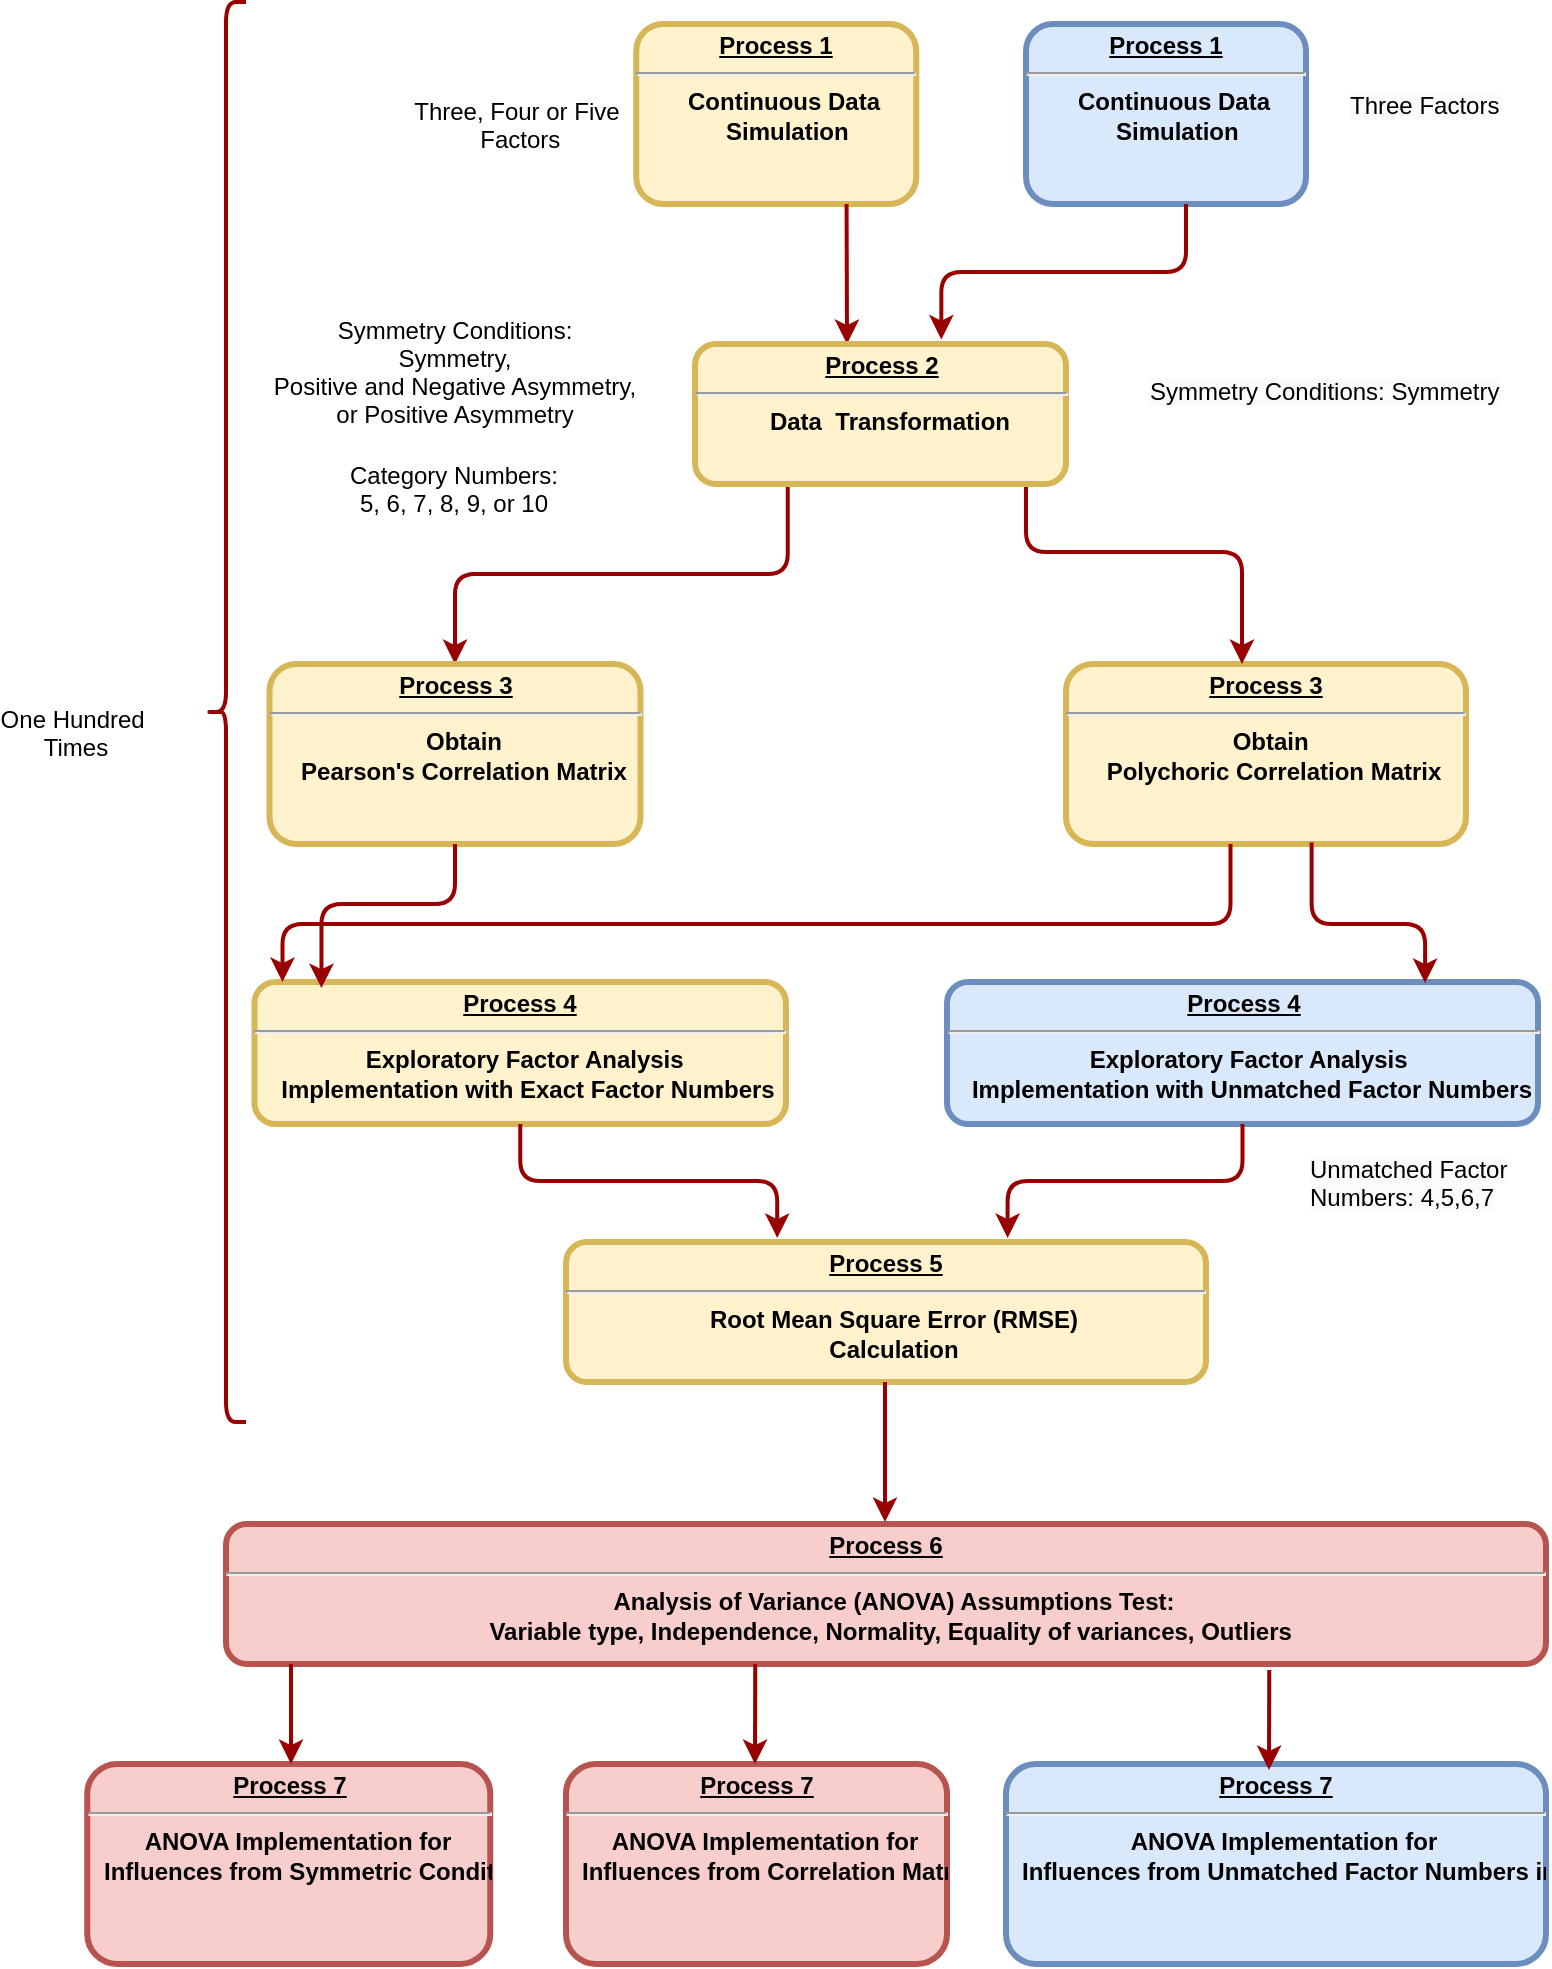 <mxfile version="24.8.6">
  <diagram name="Page-1" id="c7558073-3199-34d8-9f00-42111426c3f3">
    <mxGraphModel dx="2049" dy="1054" grid="1" gridSize="10" guides="1" tooltips="1" connect="1" arrows="1" fold="1" page="1" pageScale="1" pageWidth="826" pageHeight="1169" background="none" math="0" shadow="0">
      <root>
        <mxCell id="0" />
        <mxCell id="1" parent="0" />
        <mxCell id="2" value="&lt;p style=&quot;margin: 0px; margin-top: 4px; text-align: center; text-decoration: underline;&quot;&gt;&lt;strong&gt;Process 1&lt;/strong&gt;&lt;/p&gt;&lt;hr&gt;&lt;p style=&quot;margin: 0px; margin-left: 8px;&quot;&gt;Continuous Data&lt;/p&gt;&lt;p style=&quot;margin: 0px; margin-left: 8px;&quot;&gt;&amp;nbsp;Simulation&lt;/p&gt;" style="verticalAlign=middle;align=center;overflow=fill;fontSize=12;fontFamily=Helvetica;html=1;rounded=1;fontStyle=1;strokeWidth=3;fillColor=#fff2cc;movable=1;resizable=1;rotatable=1;deletable=1;editable=1;locked=0;connectable=1;strokeColor=#d6b656;fontColor=default;" parent="1" vertex="1">
          <mxGeometry x="345.13" y="120" width="140" height="90" as="geometry" />
        </mxCell>
        <mxCell id="52" value="Symmetry Conditions:&#xa;Symmetry,&#xa;Positive and Negative Asymmetry,&#xa;or Positive Asymmetry" style="text;spacingTop=-5;align=center;movable=1;resizable=1;rotatable=1;deletable=1;editable=1;locked=0;connectable=1;" parent="1" vertex="1">
          <mxGeometry x="194.5" y="264.25" width="120" height="39" as="geometry" />
        </mxCell>
        <mxCell id="53" value="Three, Four or Five &#xa;Factors" style="text;spacingTop=-5;align=center;movable=1;resizable=1;rotatable=1;deletable=1;editable=1;locked=0;connectable=1;" parent="1" vertex="1">
          <mxGeometry x="272.13" y="155" width="30" height="20" as="geometry" />
        </mxCell>
        <mxCell id="wHd7kruqhAD8kls0SVE1-96" value="" style="shape=curlyBracket;whiteSpace=wrap;html=1;rounded=1;labelPosition=left;verticalLabelPosition=middle;align=center;verticalAlign=middle;strokeColor=#990000;strokeWidth=2;fontFamily=Helvetica;fontSize=11;fontColor=default;labelBackgroundColor=default;movable=1;resizable=1;rotatable=1;deletable=1;editable=1;locked=0;connectable=1;" parent="1" vertex="1">
          <mxGeometry x="130" y="109" width="20" height="710" as="geometry" />
        </mxCell>
        <mxCell id="wHd7kruqhAD8kls0SVE1-99" value="Category Numbers:&#xa;5, 6, 7, 8, 9, or 10" style="text;spacingTop=-5;align=center;movable=1;resizable=1;rotatable=1;deletable=1;editable=1;locked=0;connectable=1;" parent="1" vertex="1">
          <mxGeometry x="194" y="336.75" width="120" height="39" as="geometry" />
        </mxCell>
        <mxCell id="wHd7kruqhAD8kls0SVE1-100" value="&lt;p style=&quot;margin: 0px; margin-top: 4px; text-align: center; text-decoration: underline;&quot;&gt;&lt;strong&gt;Process 3&lt;br&gt;&lt;/strong&gt;&lt;/p&gt;&lt;hr&gt;&lt;p style=&quot;margin: 0px; margin-left: 8px;&quot;&gt;Obtain&amp;nbsp;&lt;/p&gt;&lt;p style=&quot;margin: 0px; margin-left: 8px;&quot;&gt;Polychoric&amp;nbsp;&lt;span style=&quot;background-color: initial;&quot;&gt;Correlation Matrix&lt;/span&gt;&lt;/p&gt;" style="verticalAlign=middle;align=center;overflow=fill;fontSize=12;fontFamily=Helvetica;html=1;rounded=1;fontStyle=1;strokeWidth=3;fillColor=#fff2cc;movable=1;resizable=1;rotatable=1;deletable=1;editable=1;locked=0;connectable=1;strokeColor=#d6b656;" parent="1" vertex="1">
          <mxGeometry x="560" y="440" width="200" height="90" as="geometry" />
        </mxCell>
        <mxCell id="wHd7kruqhAD8kls0SVE1-101" value="" style="edgeStyle=elbowEdgeStyle;strokeColor=#990000;strokeWidth=2;movable=1;resizable=1;rotatable=1;deletable=1;editable=1;locked=0;connectable=1;elbow=vertical;exitX=0.25;exitY=1;exitDx=0;exitDy=0;entryX=0.5;entryY=0;entryDx=0;entryDy=0;" parent="1" edge="1" target="wHd7kruqhAD8kls0SVE1-102" source="v2MUcGE89Ml7lQgGmUv9-57">
          <mxGeometry width="100" height="100" relative="1" as="geometry">
            <mxPoint x="426.25" y="330" as="sourcePoint" />
            <mxPoint x="240" y="444" as="targetPoint" />
          </mxGeometry>
        </mxCell>
        <mxCell id="wHd7kruqhAD8kls0SVE1-102" value="&lt;p style=&quot;margin: 0px; margin-top: 4px; text-align: center; text-decoration: underline;&quot;&gt;&lt;strong&gt;Process 3&lt;br&gt;&lt;/strong&gt;&lt;/p&gt;&lt;hr&gt;&lt;p style=&quot;margin: 0px; margin-left: 8px;&quot;&gt;Obtain&lt;/p&gt;&lt;p style=&quot;margin: 0px; margin-left: 8px;&quot;&gt;Pearson&#39;s Correlation Matrix&lt;/p&gt;" style="verticalAlign=middle;align=center;overflow=fill;fontSize=12;fontFamily=Helvetica;html=1;rounded=1;fontStyle=1;strokeWidth=3;fillColor=#fff2cc;movable=1;resizable=1;rotatable=1;deletable=1;editable=1;locked=0;connectable=1;strokeColor=#d6b656;" parent="1" vertex="1">
          <mxGeometry x="161.75" y="440" width="185.5" height="90" as="geometry" />
        </mxCell>
        <mxCell id="wHd7kruqhAD8kls0SVE1-108" value="&lt;p style=&quot;margin: 0px; margin-top: 4px; text-align: center; text-decoration: underline;&quot;&gt;&lt;strong&gt;Process 4&lt;br&gt;&lt;/strong&gt;&lt;/p&gt;&lt;hr&gt;&lt;p style=&quot;margin: 0px; margin-left: 8px;&quot;&gt;Exploratory Factor Analysis&amp;nbsp;&lt;/p&gt;&lt;p style=&quot;margin: 0px; margin-left: 8px;&quot;&gt;Implementation with Exact Factor Numbers&lt;/p&gt;" style="verticalAlign=middle;align=center;overflow=fill;fontSize=12;fontFamily=Helvetica;html=1;rounded=1;fontStyle=1;strokeWidth=3;fillColor=#fff2cc;movable=1;resizable=1;rotatable=1;deletable=1;editable=1;locked=0;connectable=1;strokeColor=#d6b656;" parent="1" vertex="1">
          <mxGeometry x="154.25" y="599" width="265.75" height="71" as="geometry" />
        </mxCell>
        <mxCell id="wHd7kruqhAD8kls0SVE1-109" value="One Hundred &#xa;Times" style="text;spacingTop=-5;align=center;movable=1;resizable=1;rotatable=1;deletable=1;editable=1;locked=0;connectable=1;" parent="1" vertex="1">
          <mxGeometry x="50" y="459" width="30" height="20" as="geometry" />
        </mxCell>
        <mxCell id="wHd7kruqhAD8kls0SVE1-113" value="" style="edgeStyle=elbowEdgeStyle;elbow=vertical;strokeColor=#990000;strokeWidth=2;movable=1;resizable=1;rotatable=1;deletable=1;editable=1;locked=0;connectable=1;entryX=0.126;entryY=0.043;entryDx=0;entryDy=0;entryPerimeter=0;exitX=0.5;exitY=1;exitDx=0;exitDy=0;" parent="1" target="wHd7kruqhAD8kls0SVE1-108" edge="1" source="wHd7kruqhAD8kls0SVE1-102">
          <mxGeometry width="100" height="100" relative="1" as="geometry">
            <mxPoint x="700.5" y="539" as="sourcePoint" />
            <mxPoint x="700" y="599" as="targetPoint" />
            <Array as="points">
              <mxPoint x="200" y="560" />
            </Array>
          </mxGeometry>
        </mxCell>
        <mxCell id="wHd7kruqhAD8kls0SVE1-115" value="&lt;p style=&quot;margin: 0px; margin-top: 4px; text-align: center; text-decoration: underline;&quot;&gt;&lt;strong&gt;Process 5&lt;br&gt;&lt;/strong&gt;&lt;/p&gt;&lt;hr&gt;&lt;p style=&quot;margin: 0px; margin-left: 8px;&quot;&gt;Root Mean Square Error (RMSE)&lt;/p&gt;&lt;p style=&quot;margin: 0px; margin-left: 8px;&quot;&gt;Calculation&lt;/p&gt;" style="verticalAlign=middle;align=center;overflow=fill;fontSize=12;fontFamily=Helvetica;html=1;rounded=1;fontStyle=1;strokeWidth=3;fillColor=#fff2cc;movable=1;resizable=1;rotatable=1;deletable=1;editable=1;locked=0;connectable=1;strokeColor=#d6b656;fontColor=default;" parent="1" vertex="1">
          <mxGeometry x="310" y="729" width="320" height="70" as="geometry" />
        </mxCell>
        <mxCell id="wHd7kruqhAD8kls0SVE1-117" value="" style="edgeStyle=elbowEdgeStyle;elbow=vertical;strokeColor=#990000;strokeWidth=2;movable=1;resizable=1;rotatable=1;deletable=1;editable=1;locked=0;connectable=1;entryX=0.134;entryY=-0.061;entryDx=0;entryDy=0;entryPerimeter=0;exitX=0.5;exitY=1;exitDx=0;exitDy=0;" parent="1" edge="1">
          <mxGeometry width="100" height="100" relative="1" as="geometry">
            <mxPoint x="642.25" y="530" as="sourcePoint" />
            <mxPoint x="168.25" y="599.0" as="targetPoint" />
            <Array as="points">
              <mxPoint x="202.25" y="570" />
            </Array>
          </mxGeometry>
        </mxCell>
        <mxCell id="wHd7kruqhAD8kls0SVE1-118" value="" style="edgeStyle=elbowEdgeStyle;elbow=vertical;strokeColor=#990000;strokeWidth=2;movable=1;resizable=1;rotatable=1;deletable=1;editable=1;locked=0;connectable=1;exitX=0.5;exitY=1;exitDx=0;exitDy=0;entryX=0.33;entryY=-0.029;entryDx=0;entryDy=0;entryPerimeter=0;" parent="1" source="wHd7kruqhAD8kls0SVE1-108" target="wHd7kruqhAD8kls0SVE1-115" edge="1">
          <mxGeometry width="100" height="100" relative="1" as="geometry">
            <mxPoint x="430.63" y="670" as="sourcePoint" />
            <mxPoint x="430.13" y="730" as="targetPoint" />
          </mxGeometry>
        </mxCell>
        <mxCell id="wHd7kruqhAD8kls0SVE1-120" value="" style="edgeStyle=elbowEdgeStyle;elbow=horizontal;strokeColor=#990000;strokeWidth=2;fontStyle=1;movable=1;resizable=1;rotatable=1;deletable=1;editable=1;locked=0;connectable=1;" parent="1" edge="1">
          <mxGeometry width="100" height="100" relative="1" as="geometry">
            <mxPoint x="469.5" y="799" as="sourcePoint" />
            <mxPoint x="469.5" y="869" as="targetPoint" />
            <Array as="points" />
          </mxGeometry>
        </mxCell>
        <mxCell id="wHd7kruqhAD8kls0SVE1-130" value="&lt;p style=&quot;margin: 0px; margin-top: 4px; text-align: center; text-decoration: underline;&quot;&gt;&lt;strong&gt;Process 4&lt;br&gt;&lt;/strong&gt;&lt;/p&gt;&lt;hr&gt;&lt;p style=&quot;margin: 0px; margin-left: 8px;&quot;&gt;Exploratory Factor Analysis&amp;nbsp;&lt;/p&gt;&lt;p style=&quot;margin: 0px; margin-left: 8px;&quot;&gt;Implementation with Unmatched Factor Numbers&lt;/p&gt;" style="verticalAlign=middle;align=center;overflow=fill;fontSize=12;fontFamily=Helvetica;html=1;rounded=1;fontStyle=1;strokeWidth=3;fillColor=#dae8fc;movable=1;resizable=1;rotatable=1;deletable=1;editable=1;locked=0;connectable=1;strokeColor=#6c8ebf;" parent="1" vertex="1">
          <mxGeometry x="500.5" y="599" width="295.5" height="71" as="geometry" />
        </mxCell>
        <mxCell id="wHd7kruqhAD8kls0SVE1-132" value="" style="edgeStyle=elbowEdgeStyle;strokeColor=#990000;strokeWidth=2;movable=1;resizable=1;rotatable=1;deletable=1;editable=1;locked=0;connectable=1;elbow=vertical;entryX=0.809;entryY=0.007;entryDx=0;entryDy=0;entryPerimeter=0;exitX=0.614;exitY=0.992;exitDx=0;exitDy=0;exitPerimeter=0;" parent="1" source="wHd7kruqhAD8kls0SVE1-100" target="wHd7kruqhAD8kls0SVE1-130" edge="1">
          <mxGeometry width="100" height="100" relative="1" as="geometry">
            <mxPoint x="268" y="540" as="sourcePoint" />
            <mxPoint x="740" y="590" as="targetPoint" />
            <Array as="points">
              <mxPoint x="710" y="570" />
            </Array>
          </mxGeometry>
        </mxCell>
        <mxCell id="wHd7kruqhAD8kls0SVE1-134" value="" style="edgeStyle=elbowEdgeStyle;elbow=vertical;strokeColor=#990000;strokeWidth=2;movable=1;resizable=1;rotatable=1;deletable=1;editable=1;locked=0;connectable=1;exitX=0.5;exitY=1;exitDx=0;exitDy=0;entryX=0.69;entryY=-0.029;entryDx=0;entryDy=0;entryPerimeter=0;" parent="1" source="wHd7kruqhAD8kls0SVE1-130" target="wHd7kruqhAD8kls0SVE1-115" edge="1">
          <mxGeometry width="100" height="100" relative="1" as="geometry">
            <mxPoint x="341" y="670" as="sourcePoint" />
            <mxPoint x="484.13" y="730" as="targetPoint" />
          </mxGeometry>
        </mxCell>
        <mxCell id="wHd7kruqhAD8kls0SVE1-142" value="&lt;p style=&quot;margin: 0px; margin-top: 4px; text-align: center; text-decoration: underline;&quot;&gt;&lt;strong&gt;Process 6&lt;br&gt;&lt;/strong&gt;&lt;/p&gt;&lt;hr&gt;&lt;p style=&quot;margin: 0px; margin-left: 8px;&quot;&gt;&lt;span style=&quot;text-wrap-mode: wrap;&quot;&gt;Analysis of Variance (ANOVA) Assumptions Test:&lt;/span&gt;&lt;br style=&quot;text-wrap-mode: wrap; padding: 0px; margin: 0px;&quot;&gt;&lt;span style=&quot;text-wrap-mode: wrap;&quot;&gt;Variable type,&amp;nbsp;Independence, Normality,&amp;nbsp;Equality of variances,&amp;nbsp;Outliers&amp;nbsp;&lt;/span&gt;&lt;/p&gt;" style="verticalAlign=middle;align=center;overflow=fill;fontSize=12;fontFamily=Helvetica;html=1;rounded=1;fontStyle=1;strokeWidth=3;fillColor=#f8cecc;movable=1;resizable=1;rotatable=1;deletable=1;editable=1;locked=0;connectable=1;strokeColor=#b85450;" parent="1" vertex="1">
          <mxGeometry x="140" y="870" width="660" height="70" as="geometry" />
        </mxCell>
        <mxCell id="wHd7kruqhAD8kls0SVE1-144" value="&lt;p style=&quot;margin: 0px; margin-top: 4px; text-align: center; text-decoration: underline;&quot;&gt;&lt;strong&gt;Process 7&lt;br&gt;&lt;/strong&gt;&lt;/p&gt;&lt;hr&gt;&lt;p style=&quot;margin: 0px; margin-left: 8px;&quot;&gt;&lt;span style=&quot;text-wrap-mode: wrap;&quot;&gt;ANOVA Implementation for&lt;/span&gt;&lt;br style=&quot;padding: 0px; margin: 0px; text-wrap-mode: wrap;&quot;&gt;&lt;span style=&quot;text-wrap-mode: wrap;&quot;&gt;Influences from Symmetric Conditions&lt;/span&gt;&lt;/p&gt;" style="verticalAlign=middle;align=center;overflow=fill;fontSize=12;fontFamily=Helvetica;html=1;rounded=1;fontStyle=1;strokeWidth=3;fillColor=#f8cecc;movable=1;resizable=1;rotatable=1;deletable=1;editable=1;locked=0;connectable=1;strokeColor=#b85450;fontColor=default;" parent="1" vertex="1">
          <mxGeometry x="70.63" y="990" width="201.5" height="100" as="geometry" />
        </mxCell>
        <mxCell id="wHd7kruqhAD8kls0SVE1-145" value="&lt;p style=&quot;margin: 0px; margin-top: 4px; text-align: center; text-decoration: underline;&quot;&gt;&lt;strong&gt;Process 7&lt;br&gt;&lt;/strong&gt;&lt;/p&gt;&lt;hr&gt;&lt;p style=&quot;margin: 0px; margin-left: 8px;&quot;&gt;&lt;span style=&quot;text-wrap-mode: wrap;&quot;&gt;ANOVA Implementation for&lt;/span&gt;&lt;br style=&quot;padding: 0px; margin: 0px; text-wrap-mode: wrap;&quot;&gt;&lt;span style=&quot;text-wrap-mode: wrap;&quot;&gt;Influences from Correlation Matrix Type&lt;/span&gt;&lt;/p&gt;" style="verticalAlign=middle;align=center;overflow=fill;fontSize=12;fontFamily=Helvetica;html=1;rounded=1;fontStyle=1;strokeWidth=3;fillColor=#f8cecc;movable=1;resizable=1;rotatable=1;deletable=1;editable=1;locked=0;connectable=1;strokeColor=#b85450;fontColor=default;" parent="1" vertex="1">
          <mxGeometry x="310" y="990" width="190.5" height="100" as="geometry" />
        </mxCell>
        <mxCell id="wHd7kruqhAD8kls0SVE1-146" value="&lt;p style=&quot;margin: 0px; margin-top: 4px; text-align: center; text-decoration: underline;&quot;&gt;&lt;strong&gt;Process 7&lt;br&gt;&lt;/strong&gt;&lt;/p&gt;&lt;hr&gt;&lt;p style=&quot;margin: 0px; margin-left: 8px;&quot;&gt;&lt;span style=&quot;text-wrap-mode: wrap;&quot;&gt;ANOVA Implementation for&lt;/span&gt;&lt;br style=&quot;padding: 0px; margin: 0px; text-wrap-mode: wrap;&quot;&gt;&lt;span style=&quot;text-wrap-mode: wrap;&quot;&gt;Influences from Unmatched Factor Numbers in EFA&lt;/span&gt;&lt;/p&gt;" style="verticalAlign=middle;align=center;overflow=fill;fontSize=12;fontFamily=Helvetica;html=1;rounded=1;fontStyle=1;strokeWidth=3;fillColor=#dae8fc;movable=1;resizable=1;rotatable=1;deletable=1;editable=1;locked=0;connectable=1;strokeColor=#6c8ebf;fontColor=default;" parent="1" vertex="1">
          <mxGeometry x="530" y="990" width="270" height="100" as="geometry" />
        </mxCell>
        <mxCell id="wHd7kruqhAD8kls0SVE1-148" value="" style="edgeStyle=elbowEdgeStyle;elbow=horizontal;strokeColor=#990000;strokeWidth=2;fontStyle=1;movable=1;resizable=1;rotatable=1;deletable=1;editable=1;locked=0;connectable=1;" parent="1" edge="1">
          <mxGeometry width="100" height="100" relative="1" as="geometry">
            <mxPoint x="172.5" y="940" as="sourcePoint" />
            <mxPoint x="172.5" y="990" as="targetPoint" />
            <Array as="points" />
          </mxGeometry>
        </mxCell>
        <mxCell id="wHd7kruqhAD8kls0SVE1-149" value="" style="edgeStyle=elbowEdgeStyle;elbow=horizontal;strokeColor=#990000;strokeWidth=2;fontStyle=1;movable=1;resizable=1;rotatable=1;deletable=1;editable=1;locked=0;connectable=1;" parent="1" edge="1">
          <mxGeometry width="100" height="100" relative="1" as="geometry">
            <mxPoint x="404.62" y="940" as="sourcePoint" />
            <mxPoint x="404.62" y="990" as="targetPoint" />
            <Array as="points" />
          </mxGeometry>
        </mxCell>
        <mxCell id="wHd7kruqhAD8kls0SVE1-153" value="" style="edgeStyle=elbowEdgeStyle;elbow=horizontal;strokeColor=#990000;strokeWidth=2;fontStyle=1;movable=1;resizable=1;rotatable=1;deletable=1;editable=1;locked=0;connectable=1;" parent="1" edge="1">
          <mxGeometry width="100" height="100" relative="1" as="geometry">
            <mxPoint x="661.62" y="943" as="sourcePoint" />
            <mxPoint x="661.62" y="993" as="targetPoint" />
            <Array as="points" />
          </mxGeometry>
        </mxCell>
        <mxCell id="v2MUcGE89Ml7lQgGmUv9-53" value="" style="edgeStyle=elbowEdgeStyle;strokeColor=#990000;strokeWidth=2;movable=1;resizable=1;rotatable=1;deletable=1;editable=1;locked=0;connectable=1;elbow=vertical;exitX=0.621;exitY=1.015;exitDx=0;exitDy=0;exitPerimeter=0;" edge="1" parent="1">
          <mxGeometry width="100" height="100" relative="1" as="geometry">
            <mxPoint x="539.995" y="327.75" as="sourcePoint" />
            <mxPoint x="648" y="440" as="targetPoint" />
          </mxGeometry>
        </mxCell>
        <mxCell id="v2MUcGE89Ml7lQgGmUv9-54" value="" style="edgeStyle=elbowEdgeStyle;elbow=horizontal;strokeColor=#990000;strokeWidth=2;fontStyle=1;movable=1;resizable=1;rotatable=1;deletable=1;editable=1;locked=0;connectable=1;" edge="1" parent="1">
          <mxGeometry width="100" height="100" relative="1" as="geometry">
            <mxPoint x="450.29" y="210" as="sourcePoint" />
            <mxPoint x="450.29" y="280" as="targetPoint" />
            <Array as="points" />
          </mxGeometry>
        </mxCell>
        <mxCell id="v2MUcGE89Ml7lQgGmUv9-55" style="edgeStyle=orthogonalEdgeStyle;rounded=0;orthogonalLoop=1;jettySize=auto;html=1;exitX=0.5;exitY=1;exitDx=0;exitDy=0;" edge="1" parent="1">
          <mxGeometry relative="1" as="geometry">
            <mxPoint x="497.5" y="330" as="sourcePoint" />
            <mxPoint x="497.5" y="330" as="targetPoint" />
          </mxGeometry>
        </mxCell>
        <mxCell id="v2MUcGE89Ml7lQgGmUv9-56" value="&lt;span style=&quot;color: rgb(0, 0, 0); font-family: Helvetica; font-size: 12px; font-style: normal; font-variant-ligatures: normal; font-variant-caps: normal; font-weight: 400; letter-spacing: normal; orphans: 2; text-align: center; text-indent: 0px; text-transform: none; widows: 2; word-spacing: 0px; -webkit-text-stroke-width: 0px; white-space: nowrap; background-color: rgb(251, 251, 251); text-decoration-thickness: initial; text-decoration-style: initial; text-decoration-color: initial; display: inline !important; float: none;&quot;&gt;Unmatched Factor&lt;/span&gt;&lt;div&gt;&lt;span style=&quot;color: rgb(0, 0, 0); font-family: Helvetica; font-size: 12px; font-style: normal; font-variant-ligatures: normal; font-variant-caps: normal; font-weight: 400; letter-spacing: normal; orphans: 2; text-align: center; text-indent: 0px; text-transform: none; widows: 2; word-spacing: 0px; -webkit-text-stroke-width: 0px; white-space: nowrap; background-color: rgb(251, 251, 251); text-decoration-thickness: initial; text-decoration-style: initial; text-decoration-color: initial; display: inline !important; float: none;&quot;&gt;Numbers:&amp;nbsp;&lt;/span&gt;&lt;span style=&quot;color: rgb(0, 0, 0); font-family: Helvetica; font-size: 12px; font-style: normal; font-variant-ligatures: normal; font-variant-caps: normal; font-weight: 400; letter-spacing: normal; orphans: 2; text-align: center; text-indent: 0px; text-transform: none; widows: 2; word-spacing: 0px; -webkit-text-stroke-width: 0px; white-space: nowrap; background-color: rgb(251, 251, 251); text-decoration-thickness: initial; text-decoration-style: initial; text-decoration-color: initial; display: inline !important; float: none;&quot;&gt;4,5,6,7&lt;/span&gt;&lt;/div&gt;" style="text;whiteSpace=wrap;html=1;" vertex="1" parent="1">
          <mxGeometry x="680" y="679" width="110" height="50" as="geometry" />
        </mxCell>
        <mxCell id="v2MUcGE89Ml7lQgGmUv9-57" value="&lt;p style=&quot;margin: 0px; margin-top: 4px; text-align: center; text-decoration: underline;&quot;&gt;&lt;strong&gt;Process 2&lt;br&gt;&lt;/strong&gt;&lt;/p&gt;&lt;hr&gt;&lt;p style=&quot;margin: 0px; margin-left: 8px;&quot;&gt;Data&amp;nbsp;&amp;nbsp;&lt;span style=&quot;background-color: initial;&quot;&gt;Transformation&lt;/span&gt;&lt;/p&gt;" style="verticalAlign=middle;align=center;overflow=fill;fontSize=12;fontFamily=Helvetica;html=1;rounded=1;fontStyle=1;strokeWidth=3;fillColor=#fff2cc;movable=1;resizable=1;rotatable=1;deletable=1;editable=1;locked=0;connectable=1;strokeColor=#d6b656;" vertex="1" parent="1">
          <mxGeometry x="374.5" y="280" width="185.5" height="70" as="geometry" />
        </mxCell>
        <mxCell id="v2MUcGE89Ml7lQgGmUv9-58" value="&lt;p style=&quot;margin: 0px; margin-top: 4px; text-align: center; text-decoration: underline;&quot;&gt;&lt;strong&gt;Process 1&lt;/strong&gt;&lt;/p&gt;&lt;hr&gt;&lt;p style=&quot;margin: 0px; margin-left: 8px;&quot;&gt;Continuous Data&lt;/p&gt;&lt;p style=&quot;margin: 0px; margin-left: 8px;&quot;&gt;&amp;nbsp;Simulation&lt;/p&gt;" style="verticalAlign=middle;align=center;overflow=fill;fontSize=12;fontFamily=Helvetica;html=1;rounded=1;fontStyle=1;strokeWidth=3;fillColor=#dae8fc;movable=1;resizable=1;rotatable=1;deletable=1;editable=1;locked=0;connectable=1;strokeColor=#6c8ebf;" vertex="1" parent="1">
          <mxGeometry x="540" y="120" width="140" height="90" as="geometry" />
        </mxCell>
        <mxCell id="v2MUcGE89Ml7lQgGmUv9-59" value="&lt;span style=&quot;color: rgb(0, 0, 0); font-family: Helvetica; font-size: 12px; font-style: normal; font-variant-ligatures: normal; font-variant-caps: normal; font-weight: 400; letter-spacing: normal; orphans: 2; text-align: center; text-indent: 0px; text-transform: none; widows: 2; word-spacing: 0px; -webkit-text-stroke-width: 0px; white-space: nowrap; background-color: rgb(251, 251, 251); text-decoration-thickness: initial; text-decoration-style: initial; text-decoration-color: initial; display: inline !important; float: none;&quot;&gt;Three&amp;nbsp;&lt;/span&gt;&lt;span style=&quot;color: rgb(0, 0, 0); font-family: Helvetica; font-size: 12px; font-style: normal; font-variant-ligatures: normal; font-variant-caps: normal; font-weight: 400; letter-spacing: normal; orphans: 2; text-align: center; text-indent: 0px; text-transform: none; widows: 2; word-spacing: 0px; -webkit-text-stroke-width: 0px; white-space: nowrap; background-color: rgb(251, 251, 251); text-decoration-thickness: initial; text-decoration-style: initial; text-decoration-color: initial; display: inline !important; float: none;&quot;&gt;Factors&lt;/span&gt;" style="text;whiteSpace=wrap;html=1;" vertex="1" parent="1">
          <mxGeometry x="700" y="147.12" width="80" height="35.75" as="geometry" />
        </mxCell>
        <mxCell id="v2MUcGE89Ml7lQgGmUv9-60" value="" style="edgeStyle=elbowEdgeStyle;elbow=vertical;strokeColor=#990000;strokeWidth=2;fontStyle=1;movable=1;resizable=1;rotatable=1;deletable=1;editable=1;locked=0;connectable=1;entryX=0.664;entryY=-0.032;entryDx=0;entryDy=0;entryPerimeter=0;" edge="1" parent="1" target="v2MUcGE89Ml7lQgGmUv9-57">
          <mxGeometry width="100" height="100" relative="1" as="geometry">
            <mxPoint x="620" y="210" as="sourcePoint" />
            <mxPoint x="510" y="270" as="targetPoint" />
          </mxGeometry>
        </mxCell>
        <mxCell id="v2MUcGE89Ml7lQgGmUv9-61" value="&lt;span style=&quot;color: rgb(0, 0, 0); font-family: Helvetica; font-size: 12px; font-style: normal; font-variant-ligatures: normal; font-variant-caps: normal; font-weight: 400; letter-spacing: normal; orphans: 2; text-align: center; text-indent: 0px; text-transform: none; widows: 2; word-spacing: 0px; -webkit-text-stroke-width: 0px; white-space: nowrap; background-color: rgb(251, 251, 251); text-decoration-thickness: initial; text-decoration-style: initial; text-decoration-color: initial; display: inline !important; float: none;&quot;&gt;Symmetry Conditions:&amp;nbsp;&lt;/span&gt;&lt;span style=&quot;color: rgb(0, 0, 0); font-family: Helvetica; font-size: 12px; font-style: normal; font-variant-ligatures: normal; font-variant-caps: normal; font-weight: 400; letter-spacing: normal; orphans: 2; text-align: center; text-indent: 0px; text-transform: none; widows: 2; word-spacing: 0px; -webkit-text-stroke-width: 0px; white-space: nowrap; background-color: rgb(251, 251, 251); text-decoration-thickness: initial; text-decoration-style: initial; text-decoration-color: initial; display: inline !important; float: none;&quot;&gt;Symmetry&lt;/span&gt;" style="text;whiteSpace=wrap;html=1;" vertex="1" parent="1">
          <mxGeometry x="600" y="290" width="150" height="50" as="geometry" />
        </mxCell>
      </root>
    </mxGraphModel>
  </diagram>
</mxfile>
